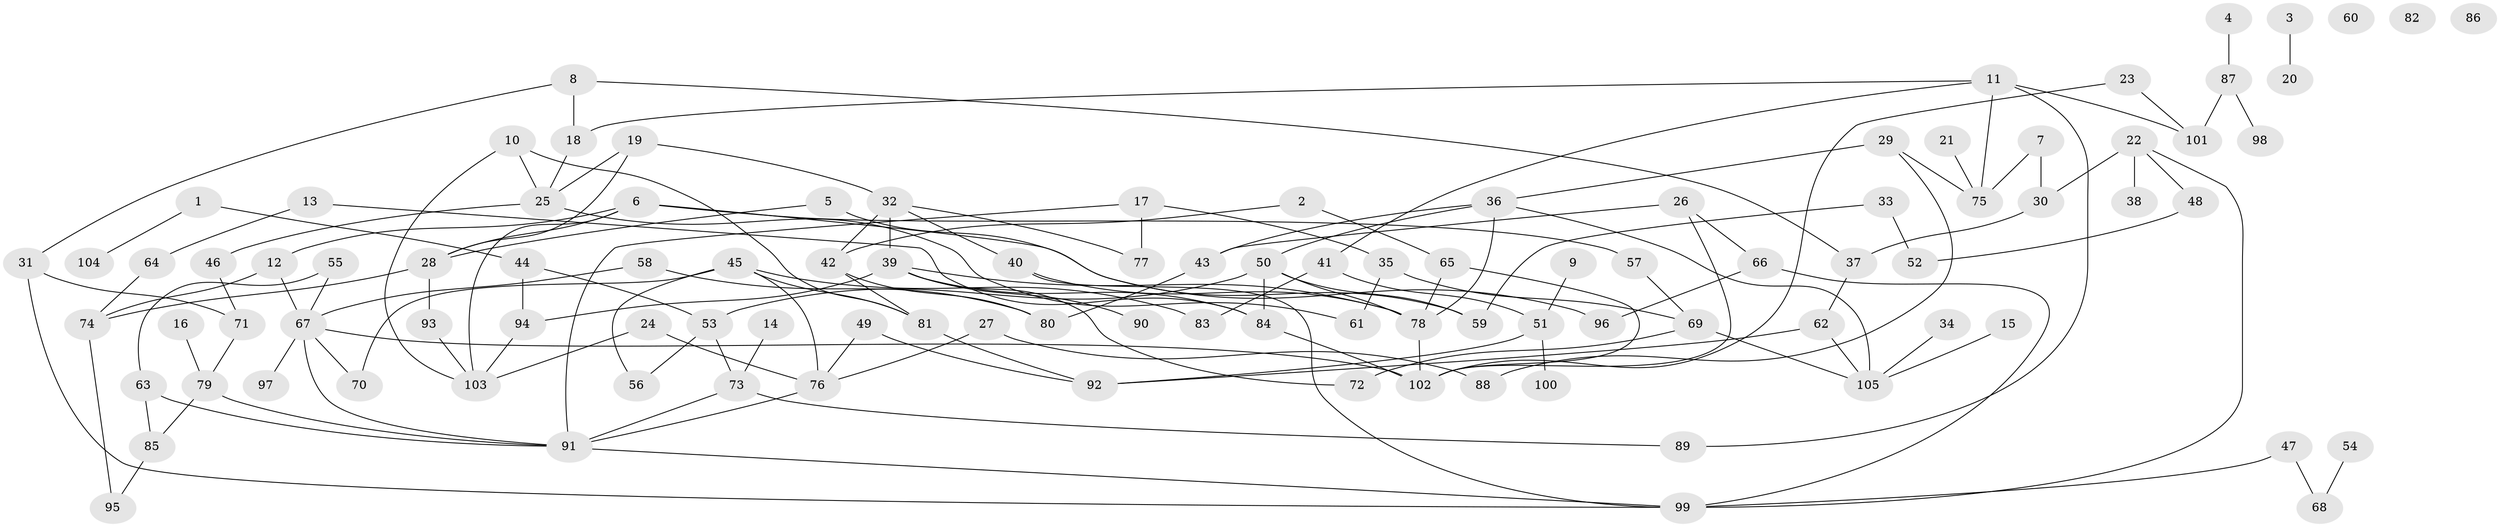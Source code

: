 // coarse degree distribution, {1: 0.1232876712328767, 2: 0.273972602739726, 0: 0.0547945205479452, 5: 0.0958904109589041, 3: 0.1917808219178082, 6: 0.0684931506849315, 4: 0.1506849315068493, 8: 0.0136986301369863, 11: 0.0273972602739726}
// Generated by graph-tools (version 1.1) at 2025/23/03/03/25 07:23:27]
// undirected, 105 vertices, 149 edges
graph export_dot {
graph [start="1"]
  node [color=gray90,style=filled];
  1;
  2;
  3;
  4;
  5;
  6;
  7;
  8;
  9;
  10;
  11;
  12;
  13;
  14;
  15;
  16;
  17;
  18;
  19;
  20;
  21;
  22;
  23;
  24;
  25;
  26;
  27;
  28;
  29;
  30;
  31;
  32;
  33;
  34;
  35;
  36;
  37;
  38;
  39;
  40;
  41;
  42;
  43;
  44;
  45;
  46;
  47;
  48;
  49;
  50;
  51;
  52;
  53;
  54;
  55;
  56;
  57;
  58;
  59;
  60;
  61;
  62;
  63;
  64;
  65;
  66;
  67;
  68;
  69;
  70;
  71;
  72;
  73;
  74;
  75;
  76;
  77;
  78;
  79;
  80;
  81;
  82;
  83;
  84;
  85;
  86;
  87;
  88;
  89;
  90;
  91;
  92;
  93;
  94;
  95;
  96;
  97;
  98;
  99;
  100;
  101;
  102;
  103;
  104;
  105;
  1 -- 44;
  1 -- 104;
  2 -- 42;
  2 -- 65;
  3 -- 20;
  4 -- 87;
  5 -- 28;
  5 -- 59;
  6 -- 12;
  6 -- 28;
  6 -- 57;
  6 -- 96;
  6 -- 103;
  7 -- 30;
  7 -- 75;
  8 -- 18;
  8 -- 31;
  8 -- 37;
  9 -- 51;
  10 -- 25;
  10 -- 81;
  10 -- 103;
  11 -- 18;
  11 -- 41;
  11 -- 75;
  11 -- 89;
  11 -- 101;
  12 -- 67;
  12 -- 74;
  13 -- 64;
  13 -- 84;
  14 -- 73;
  15 -- 105;
  16 -- 79;
  17 -- 35;
  17 -- 77;
  17 -- 91;
  18 -- 25;
  19 -- 25;
  19 -- 28;
  19 -- 32;
  21 -- 75;
  22 -- 30;
  22 -- 38;
  22 -- 48;
  22 -- 99;
  23 -- 101;
  23 -- 102;
  24 -- 76;
  24 -- 103;
  25 -- 46;
  25 -- 61;
  26 -- 43;
  26 -- 66;
  26 -- 102;
  27 -- 76;
  27 -- 88;
  28 -- 74;
  28 -- 93;
  29 -- 36;
  29 -- 75;
  29 -- 88;
  30 -- 37;
  31 -- 71;
  31 -- 99;
  32 -- 39;
  32 -- 40;
  32 -- 42;
  32 -- 77;
  33 -- 52;
  33 -- 59;
  34 -- 105;
  35 -- 61;
  35 -- 69;
  36 -- 43;
  36 -- 50;
  36 -- 78;
  36 -- 105;
  37 -- 62;
  39 -- 72;
  39 -- 78;
  39 -- 84;
  39 -- 90;
  39 -- 94;
  40 -- 78;
  40 -- 99;
  41 -- 51;
  41 -- 83;
  42 -- 80;
  42 -- 81;
  43 -- 80;
  44 -- 53;
  44 -- 94;
  45 -- 56;
  45 -- 70;
  45 -- 76;
  45 -- 81;
  45 -- 83;
  46 -- 71;
  47 -- 68;
  47 -- 99;
  48 -- 52;
  49 -- 76;
  49 -- 92;
  50 -- 53;
  50 -- 59;
  50 -- 78;
  50 -- 84;
  51 -- 92;
  51 -- 100;
  53 -- 56;
  53 -- 73;
  54 -- 68;
  55 -- 63;
  55 -- 67;
  57 -- 69;
  58 -- 67;
  58 -- 80;
  62 -- 92;
  62 -- 105;
  63 -- 85;
  63 -- 91;
  64 -- 74;
  65 -- 78;
  65 -- 102;
  66 -- 96;
  66 -- 99;
  67 -- 70;
  67 -- 91;
  67 -- 97;
  67 -- 102;
  69 -- 72;
  69 -- 105;
  71 -- 79;
  73 -- 89;
  73 -- 91;
  74 -- 95;
  76 -- 91;
  78 -- 102;
  79 -- 85;
  79 -- 91;
  81 -- 92;
  84 -- 102;
  85 -- 95;
  87 -- 98;
  87 -- 101;
  91 -- 99;
  93 -- 103;
  94 -- 103;
}
